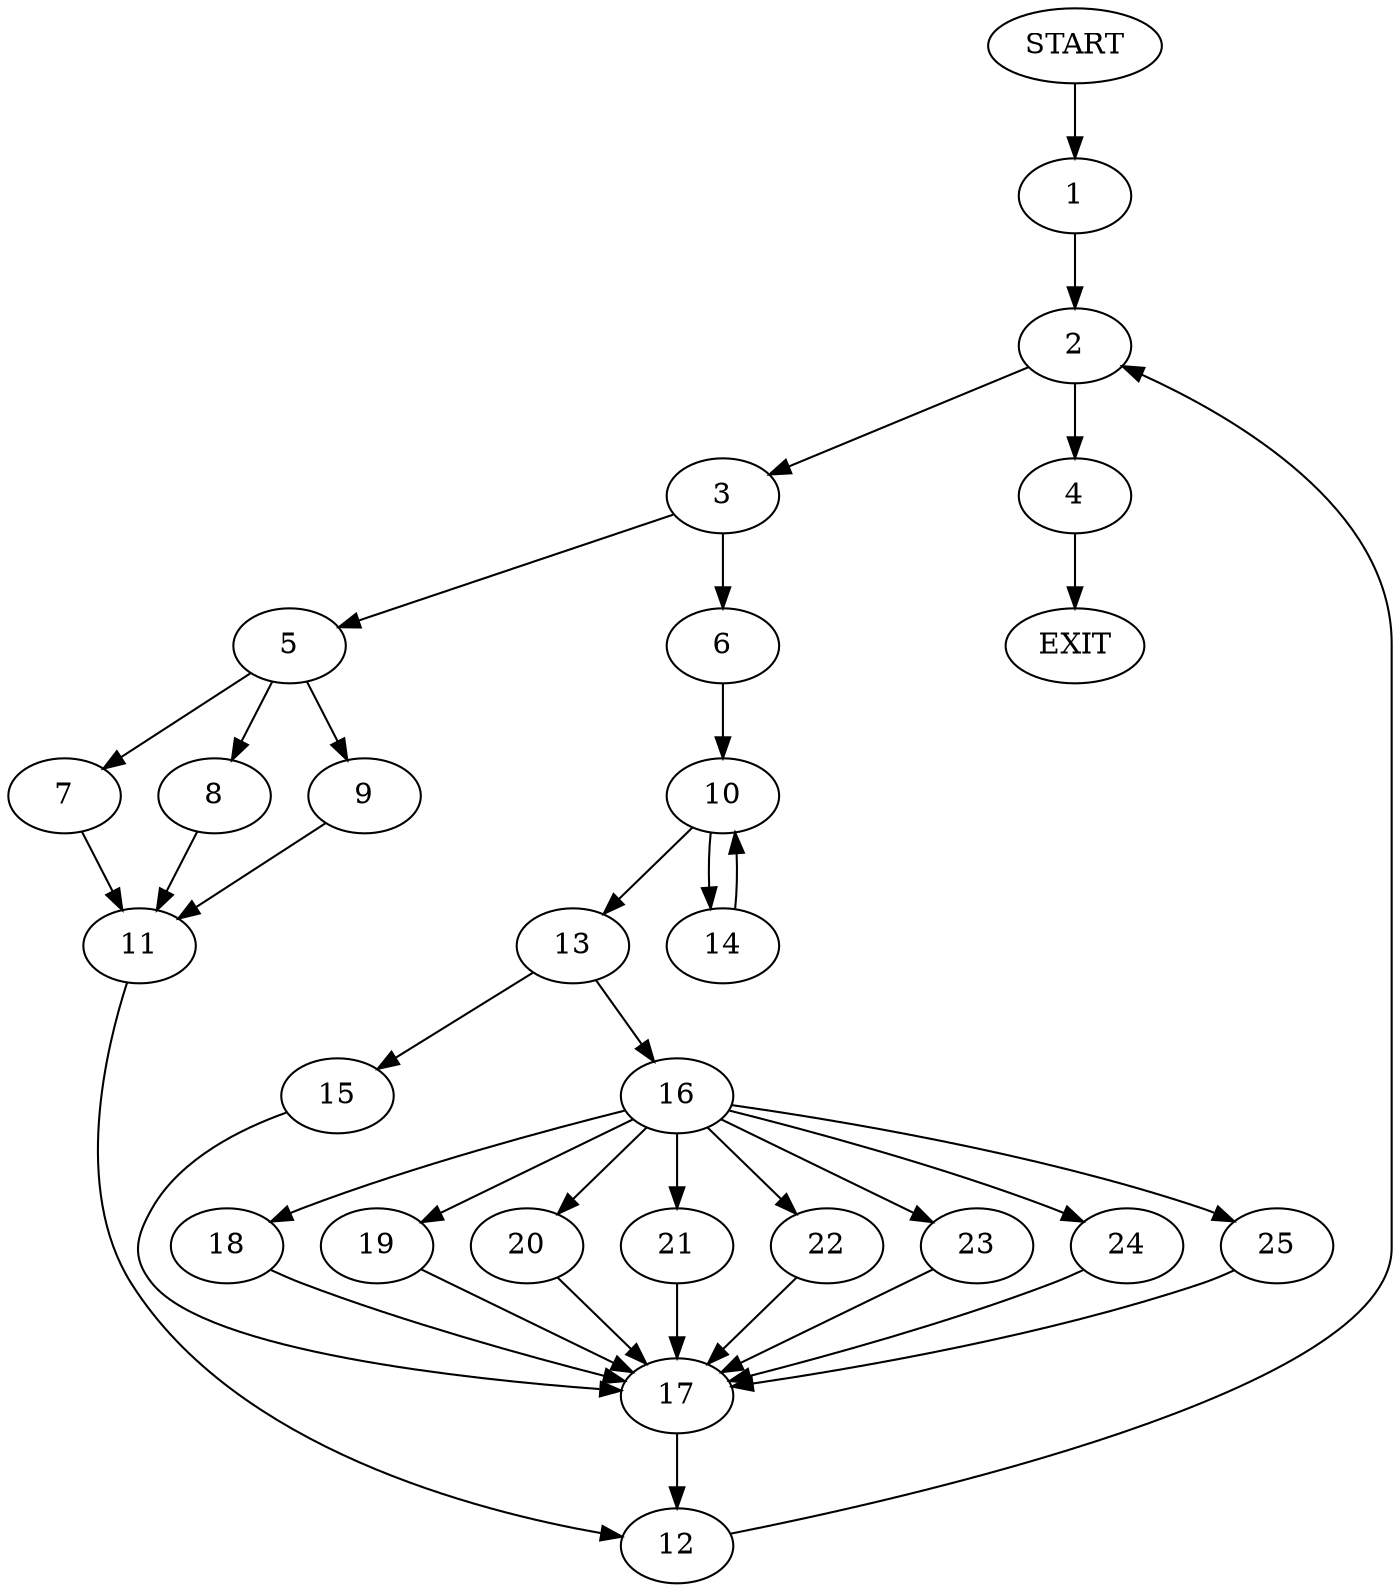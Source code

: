 digraph {
0 [label="START"]
26 [label="EXIT"]
0 -> 1
1 -> 2
2 -> 3
2 -> 4
4 -> 26
3 -> 5
3 -> 6
5 -> 7
5 -> 8
5 -> 9
6 -> 10
9 -> 11
7 -> 11
8 -> 11
11 -> 12
12 -> 2
10 -> 13
10 -> 14
14 -> 10
13 -> 15
13 -> 16
15 -> 17
16 -> 18
16 -> 19
16 -> 20
16 -> 21
16 -> 22
16 -> 23
16 -> 24
16 -> 25
17 -> 12
18 -> 17
23 -> 17
21 -> 17
19 -> 17
20 -> 17
25 -> 17
24 -> 17
22 -> 17
}
